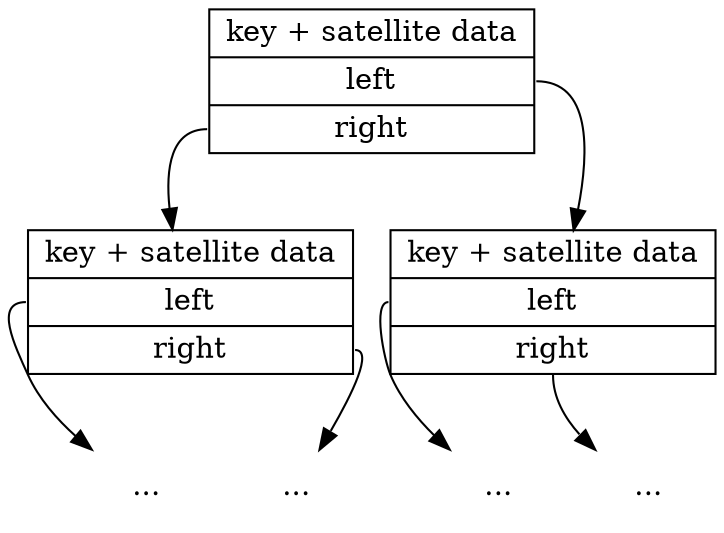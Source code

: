 digraph G{
  node [shape=record];
  s1 [shape=record, label="{<k> key + satellite data |<l> left|<r> right}"];
  s2 [shape=record, label="{<k> key + satellite data |<l> left|<r> right}"];
  s3 [shape=record, label="{<k> key + satellite data |<l> left|<r> right}"];
  s1:r->s2;
  s1:l->s3;
  s2l [shape=plaintext, label="..."];
  s2r [shape=plaintext, label="..."];
  s3l [shape=plaintext, label="..."];
  s3r [shape=plaintext, label="..."];
  s2:l->s2l;
  s2:r->s2r;
  s3:l->s3l;
  s3:r->s3r;
}
